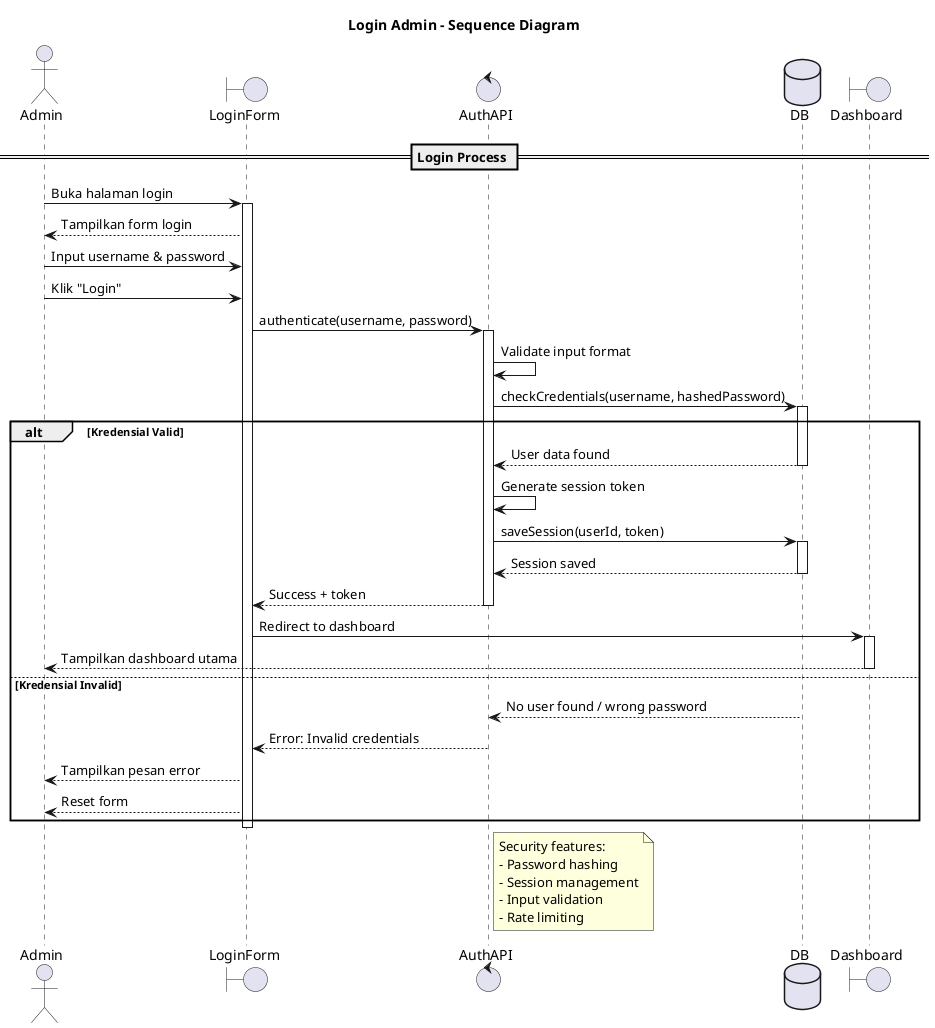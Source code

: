 @startuml Login Sequence Diagram
title Login Admin - Sequence Diagram

actor Admin
boundary LoginForm
control AuthAPI
database DB
boundary Dashboard

== Login Process ==
Admin -> LoginForm: Buka halaman login
activate LoginForm

LoginForm --> Admin: Tampilkan form login
Admin -> LoginForm: Input username & password
Admin -> LoginForm: Klik "Login"

LoginForm -> AuthAPI: authenticate(username, password)
activate AuthAPI

AuthAPI -> AuthAPI: Validate input format
AuthAPI -> DB: checkCredentials(username, hashedPassword)
activate DB

alt Kredensial Valid
    DB --> AuthAPI: User data found
    deactivate DB
    
    AuthAPI -> AuthAPI: Generate session token
    AuthAPI -> DB: saveSession(userId, token)
    activate DB
    DB --> AuthAPI: Session saved
    deactivate DB
    
    AuthAPI --> LoginForm: Success + token
    deactivate AuthAPI
    
    LoginForm -> Dashboard: Redirect to dashboard
    activate Dashboard
    Dashboard --> Admin: Tampilkan dashboard utama
    deactivate Dashboard
    
else Kredensial Invalid
    DB --> AuthAPI: No user found / wrong password
    deactivate DB
    
    AuthAPI --> LoginForm: Error: Invalid credentials
    deactivate AuthAPI
    
    LoginForm --> Admin: Tampilkan pesan error
    LoginForm --> Admin: Reset form
end

deactivate LoginForm

note right of AuthAPI
  Security features:
  - Password hashing
  - Session management
  - Input validation
  - Rate limiting
end note

@enduml
